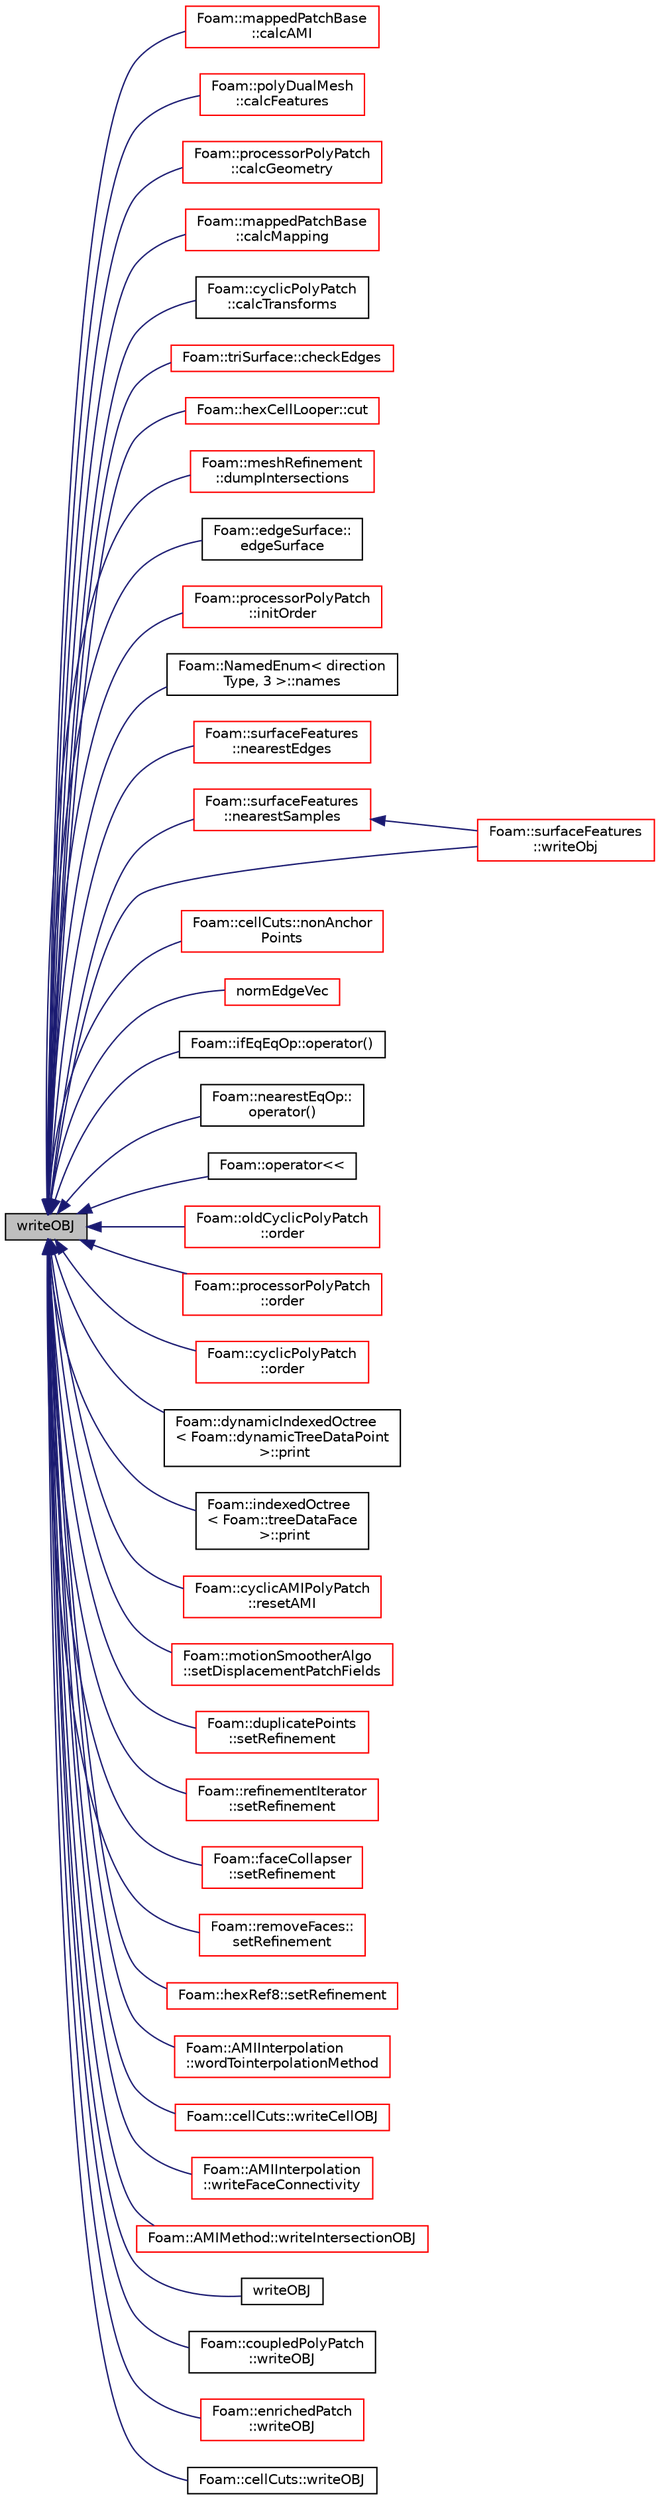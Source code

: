 digraph "writeOBJ"
{
  bgcolor="transparent";
  edge [fontname="Helvetica",fontsize="10",labelfontname="Helvetica",labelfontsize="10"];
  node [fontname="Helvetica",fontsize="10",shape=record];
  rankdir="LR";
  Node55 [label="writeOBJ",height=0.2,width=0.4,color="black", fillcolor="grey75", style="filled", fontcolor="black"];
  Node55 -> Node56 [dir="back",color="midnightblue",fontsize="10",style="solid",fontname="Helvetica"];
  Node56 [label="Foam::mappedPatchBase\l::calcAMI",height=0.2,width=0.4,color="red",URL="$a26225.html#a518ad2c0df69db8185bdc94c61f28892",tooltip="Calculate AMI interpolator. "];
  Node55 -> Node95 [dir="back",color="midnightblue",fontsize="10",style="solid",fontname="Helvetica"];
  Node95 [label="Foam::polyDualMesh\l::calcFeatures",height=0.2,width=0.4,color="red",URL="$a22093.html#a9462253b504fad04ae7194f1f17469c8",tooltip="Helper function to create feature edges and points based on. "];
  Node55 -> Node97 [dir="back",color="midnightblue",fontsize="10",style="solid",fontname="Helvetica"];
  Node97 [label="Foam::processorPolyPatch\l::calcGeometry",height=0.2,width=0.4,color="red",URL="$a28609.html#a58bb4c0382e9ee570811fb3f005a0a97",tooltip="Calculate the patch geometry. "];
  Node55 -> Node102 [dir="back",color="midnightblue",fontsize="10",style="solid",fontname="Helvetica"];
  Node102 [label="Foam::mappedPatchBase\l::calcMapping",height=0.2,width=0.4,color="red",URL="$a26225.html#ac836e22594348a2ff396bf9ddba3a49f",tooltip="Calculate mapping. "];
  Node55 -> Node103 [dir="back",color="midnightblue",fontsize="10",style="solid",fontname="Helvetica"];
  Node103 [label="Foam::cyclicPolyPatch\l::calcTransforms",height=0.2,width=0.4,color="black",URL="$a28589.html#afb48497736bbafb1fbb000cd218d1779",tooltip="Recalculate the transformation tensors. "];
  Node55 -> Node104 [dir="back",color="midnightblue",fontsize="10",style="solid",fontname="Helvetica"];
  Node104 [label="Foam::triSurface::checkEdges",height=0.2,width=0.4,color="red",URL="$a31961.html#a90f5f9407a227d55df8fa9120de9f122",tooltip="Check triply (or more) connected edges. "];
  Node55 -> Node107 [dir="back",color="midnightblue",fontsize="10",style="solid",fontname="Helvetica"];
  Node107 [label="Foam::hexCellLooper::cut",height=0.2,width=0.4,color="red",URL="$a22225.html#aa1626fec2bbc271e971cdf7baab8f534",tooltip="Create cut along circumference of celli. Gets current mesh cuts. "];
  Node55 -> Node111 [dir="back",color="midnightblue",fontsize="10",style="solid",fontname="Helvetica"];
  Node111 [label="Foam::meshRefinement\l::dumpIntersections",height=0.2,width=0.4,color="red",URL="$a25857.html#af643aa4961b5dde6d1221b2409aabd4f",tooltip="Debug: Write intersection information to OBJ format. "];
  Node55 -> Node113 [dir="back",color="midnightblue",fontsize="10",style="solid",fontname="Helvetica"];
  Node113 [label="Foam::edgeSurface::\ledgeSurface",height=0.2,width=0.4,color="black",URL="$a26625.html#abe6268d682c2dab294acf2175f47ca38",tooltip="Construct from surface and intersection description. "];
  Node55 -> Node114 [dir="back",color="midnightblue",fontsize="10",style="solid",fontname="Helvetica"];
  Node114 [label="Foam::processorPolyPatch\l::initOrder",height=0.2,width=0.4,color="red",URL="$a28609.html#a644d6229ea284692666de14387870409",tooltip="Initialize ordering for primitivePatch. Does not. "];
  Node55 -> Node122 [dir="back",color="midnightblue",fontsize="10",style="solid",fontname="Helvetica"];
  Node122 [label="Foam::NamedEnum\< direction\lType, 3 \>::names",height=0.2,width=0.4,color="black",URL="$a27113.html#a7350da3a0edd92cd11e6c479c9967dc8"];
  Node55 -> Node123 [dir="back",color="midnightblue",fontsize="10",style="solid",fontname="Helvetica"];
  Node123 [label="Foam::surfaceFeatures\l::nearestEdges",height=0.2,width=0.4,color="red",URL="$a26645.html#a87eba1a1148a3f534ea33e868d2b7dc0",tooltip="Like nearestSamples but now gets nearest point on. "];
  Node55 -> Node128 [dir="back",color="midnightblue",fontsize="10",style="solid",fontname="Helvetica"];
  Node128 [label="Foam::surfaceFeatures\l::nearestSamples",height=0.2,width=0.4,color="red",URL="$a26645.html#abfe5919ff5c4da81bf76cb8e86aa5386",tooltip="Find nearest sample for selected surface points. "];
  Node128 -> Node129 [dir="back",color="midnightblue",fontsize="10",style="solid",fontname="Helvetica"];
  Node129 [label="Foam::surfaceFeatures\l::writeObj",height=0.2,width=0.4,color="red",URL="$a26645.html#a81e25c45a7e31bcf17e51a2b3ddf2efe",tooltip="Write to separate OBJ files (region, external, internal edges,. "];
  Node55 -> Node130 [dir="back",color="midnightblue",fontsize="10",style="solid",fontname="Helvetica"];
  Node130 [label="Foam::cellCuts::nonAnchor\lPoints",height=0.2,width=0.4,color="red",URL="$a22213.html#a99cdc1288c329f2654ead522706957a6",tooltip="Invert anchor point selection. "];
  Node55 -> Node139 [dir="back",color="midnightblue",fontsize="10",style="solid",fontname="Helvetica"];
  Node139 [label="normEdgeVec",height=0.2,width=0.4,color="red",URL="$a21883.html#a7fcaaaefc5bc2d460742d9a452091d8b",tooltip="Normalized edge vector. "];
  Node55 -> Node151 [dir="back",color="midnightblue",fontsize="10",style="solid",fontname="Helvetica"];
  Node151 [label="Foam::ifEqEqOp::operator()",height=0.2,width=0.4,color="black",URL="$a22409.html#a11b523ea721588ff21a031254c7eb98b"];
  Node55 -> Node152 [dir="back",color="midnightblue",fontsize="10",style="solid",fontname="Helvetica"];
  Node152 [label="Foam::nearestEqOp::\loperator()",height=0.2,width=0.4,color="black",URL="$a30669.html#a7125bb052e112a423cd8082006cdac3b"];
  Node55 -> Node153 [dir="back",color="midnightblue",fontsize="10",style="solid",fontname="Helvetica"];
  Node153 [label="Foam::operator\<\<",height=0.2,width=0.4,color="black",URL="$a21851.html#ad92bc2c96d5eeb74aec449ec21cd9d16"];
  Node55 -> Node154 [dir="back",color="midnightblue",fontsize="10",style="solid",fontname="Helvetica"];
  Node154 [label="Foam::oldCyclicPolyPatch\l::order",height=0.2,width=0.4,color="red",URL="$a28605.html#aa9533329384a73e819a040bcde1b4b3d",tooltip="Return new ordering for primitivePatch. "];
  Node55 -> Node158 [dir="back",color="midnightblue",fontsize="10",style="solid",fontname="Helvetica"];
  Node158 [label="Foam::processorPolyPatch\l::order",height=0.2,width=0.4,color="red",URL="$a28609.html#aa9533329384a73e819a040bcde1b4b3d",tooltip="Return new ordering for primitivePatch. "];
  Node55 -> Node161 [dir="back",color="midnightblue",fontsize="10",style="solid",fontname="Helvetica"];
  Node161 [label="Foam::cyclicPolyPatch\l::order",height=0.2,width=0.4,color="red",URL="$a28589.html#aa9533329384a73e819a040bcde1b4b3d",tooltip="Return new ordering for primitivePatch. "];
  Node55 -> Node433 [dir="back",color="midnightblue",fontsize="10",style="solid",fontname="Helvetica"];
  Node433 [label="Foam::dynamicIndexedOctree\l\< Foam::dynamicTreeDataPoint\l \>::print",height=0.2,width=0.4,color="black",URL="$a26745.html#a81fbb9bc9c192a1f28c352f8b9538568",tooltip="Print tree. Either print all indices (printContent = true) or. "];
  Node55 -> Node434 [dir="back",color="midnightblue",fontsize="10",style="solid",fontname="Helvetica"];
  Node434 [label="Foam::indexedOctree\l\< Foam::treeDataFace\l \>::print",height=0.2,width=0.4,color="black",URL="$a26157.html#a81fbb9bc9c192a1f28c352f8b9538568",tooltip="Print tree. Either print all indices (printContent = true) or. "];
  Node55 -> Node435 [dir="back",color="midnightblue",fontsize="10",style="solid",fontname="Helvetica"];
  Node435 [label="Foam::cyclicAMIPolyPatch\l::resetAMI",height=0.2,width=0.4,color="red",URL="$a26077.html#a8137f810e4a5638bd9eaaa9c7d7132b8",tooltip="Reset the AMI interpolator. "];
  Node55 -> Node438 [dir="back",color="midnightblue",fontsize="10",style="solid",fontname="Helvetica"];
  Node438 [label="Foam::motionSmootherAlgo\l::setDisplacementPatchFields",height=0.2,width=0.4,color="red",URL="$a22297.html#a1117a26b03c2fa65a7065fe94f32757c",tooltip="Set patch fields on displacement to be consistent with. "];
  Node55 -> Node284 [dir="back",color="midnightblue",fontsize="10",style="solid",fontname="Helvetica"];
  Node284 [label="Foam::duplicatePoints\l::setRefinement",height=0.2,width=0.4,color="red",URL="$a22397.html#a159a54964aa4001ff24e9fb05834750a",tooltip="Play commands into polyTopoChange to duplicate points. Gets. "];
  Node55 -> Node440 [dir="back",color="midnightblue",fontsize="10",style="solid",fontname="Helvetica"];
  Node440 [label="Foam::refinementIterator\l::setRefinement",height=0.2,width=0.4,color="red",URL="$a22261.html#afd8b2c75ae43c5073eece728f11ed02a",tooltip="Try to refine cells in given direction. Constructs intermediate. "];
  Node55 -> Node442 [dir="back",color="midnightblue",fontsize="10",style="solid",fontname="Helvetica"];
  Node442 [label="Foam::faceCollapser\l::setRefinement",height=0.2,width=0.4,color="red",URL="$a22405.html#a4eb4757ecb940ebe87d1e45559d1bad1",tooltip="Collapse faces along endpoints. Play commands into. "];
  Node55 -> Node348 [dir="back",color="midnightblue",fontsize="10",style="solid",fontname="Helvetica"];
  Node348 [label="Foam::removeFaces::\lsetRefinement",height=0.2,width=0.4,color="red",URL="$a22465.html#aa64a3bc5eb9317256be6646095e690d9",tooltip="Play commands into polyTopoChange to remove faces. "];
  Node55 -> Node217 [dir="back",color="midnightblue",fontsize="10",style="solid",fontname="Helvetica"];
  Node217 [label="Foam::hexRef8::setRefinement",height=0.2,width=0.4,color="red",URL="$a22413.html#a59cb8a999be096950b6cc4f7c457426b",tooltip="Insert refinement. All selected cells will be split into 8. "];
  Node55 -> Node444 [dir="back",color="midnightblue",fontsize="10",style="solid",fontname="Helvetica"];
  Node444 [label="Foam::AMIInterpolation\l::wordTointerpolationMethod",height=0.2,width=0.4,color="red",URL="$a25997.html#a60e3ed16ffdfe716b129e1e10820c506",tooltip="Convert word to interpolationMethod. "];
  Node55 -> Node447 [dir="back",color="midnightblue",fontsize="10",style="solid",fontname="Helvetica"];
  Node447 [label="Foam::cellCuts::writeCellOBJ",height=0.2,width=0.4,color="red",URL="$a22213.html#a4329f57c44a762c6aa7f47aeee16f4f1",tooltip="debugging:Write edges of cell and loop "];
  Node55 -> Node448 [dir="back",color="midnightblue",fontsize="10",style="solid",fontname="Helvetica"];
  Node448 [label="Foam::AMIInterpolation\l::writeFaceConnectivity",height=0.2,width=0.4,color="red",URL="$a25997.html#ae9390eadf5f00f3d296e163a38d9314a",tooltip="Write face connectivity as OBJ file. "];
  Node55 -> Node452 [dir="back",color="midnightblue",fontsize="10",style="solid",fontname="Helvetica"];
  Node452 [label="Foam::AMIMethod::writeIntersectionOBJ",height=0.2,width=0.4,color="red",URL="$a26001.html#a87ddcf98d72f63147f530c0366f594c0",tooltip="Write triangle intersection to OBJ file. "];
  Node55 -> Node455 [dir="back",color="midnightblue",fontsize="10",style="solid",fontname="Helvetica"];
  Node455 [label="writeOBJ",height=0.2,width=0.4,color="black",URL="$a21883.html#a5b5e1fa52da2d2391b5e13b3ae46faa1",tooltip="Write obj representation of a triad. Requires the location of the. "];
  Node55 -> Node456 [dir="back",color="midnightblue",fontsize="10",style="solid",fontname="Helvetica"];
  Node456 [label="Foam::coupledPolyPatch\l::writeOBJ",height=0.2,width=0.4,color="black",URL="$a28581.html#aced11bcde5699e7ec29ee979246e8de1",tooltip="Write selected points in OBJ format. "];
  Node55 -> Node457 [dir="back",color="midnightblue",fontsize="10",style="solid",fontname="Helvetica"];
  Node457 [label="Foam::enrichedPatch\l::writeOBJ",height=0.2,width=0.4,color="red",URL="$a22509.html#a4eb06df121f6cc7de58f24e703b8ab1f",tooltip="Debugging: dump graphical representation to obj format file. "];
  Node55 -> Node129 [dir="back",color="midnightblue",fontsize="10",style="solid",fontname="Helvetica"];
  Node55 -> Node459 [dir="back",color="midnightblue",fontsize="10",style="solid",fontname="Helvetica"];
  Node459 [label="Foam::cellCuts::writeOBJ",height=0.2,width=0.4,color="black",URL="$a22213.html#a211d4ba375a36be2634b73ffba97f43d",tooltip="debugging:Write all of cuts to stream in OBJ format "];
}
